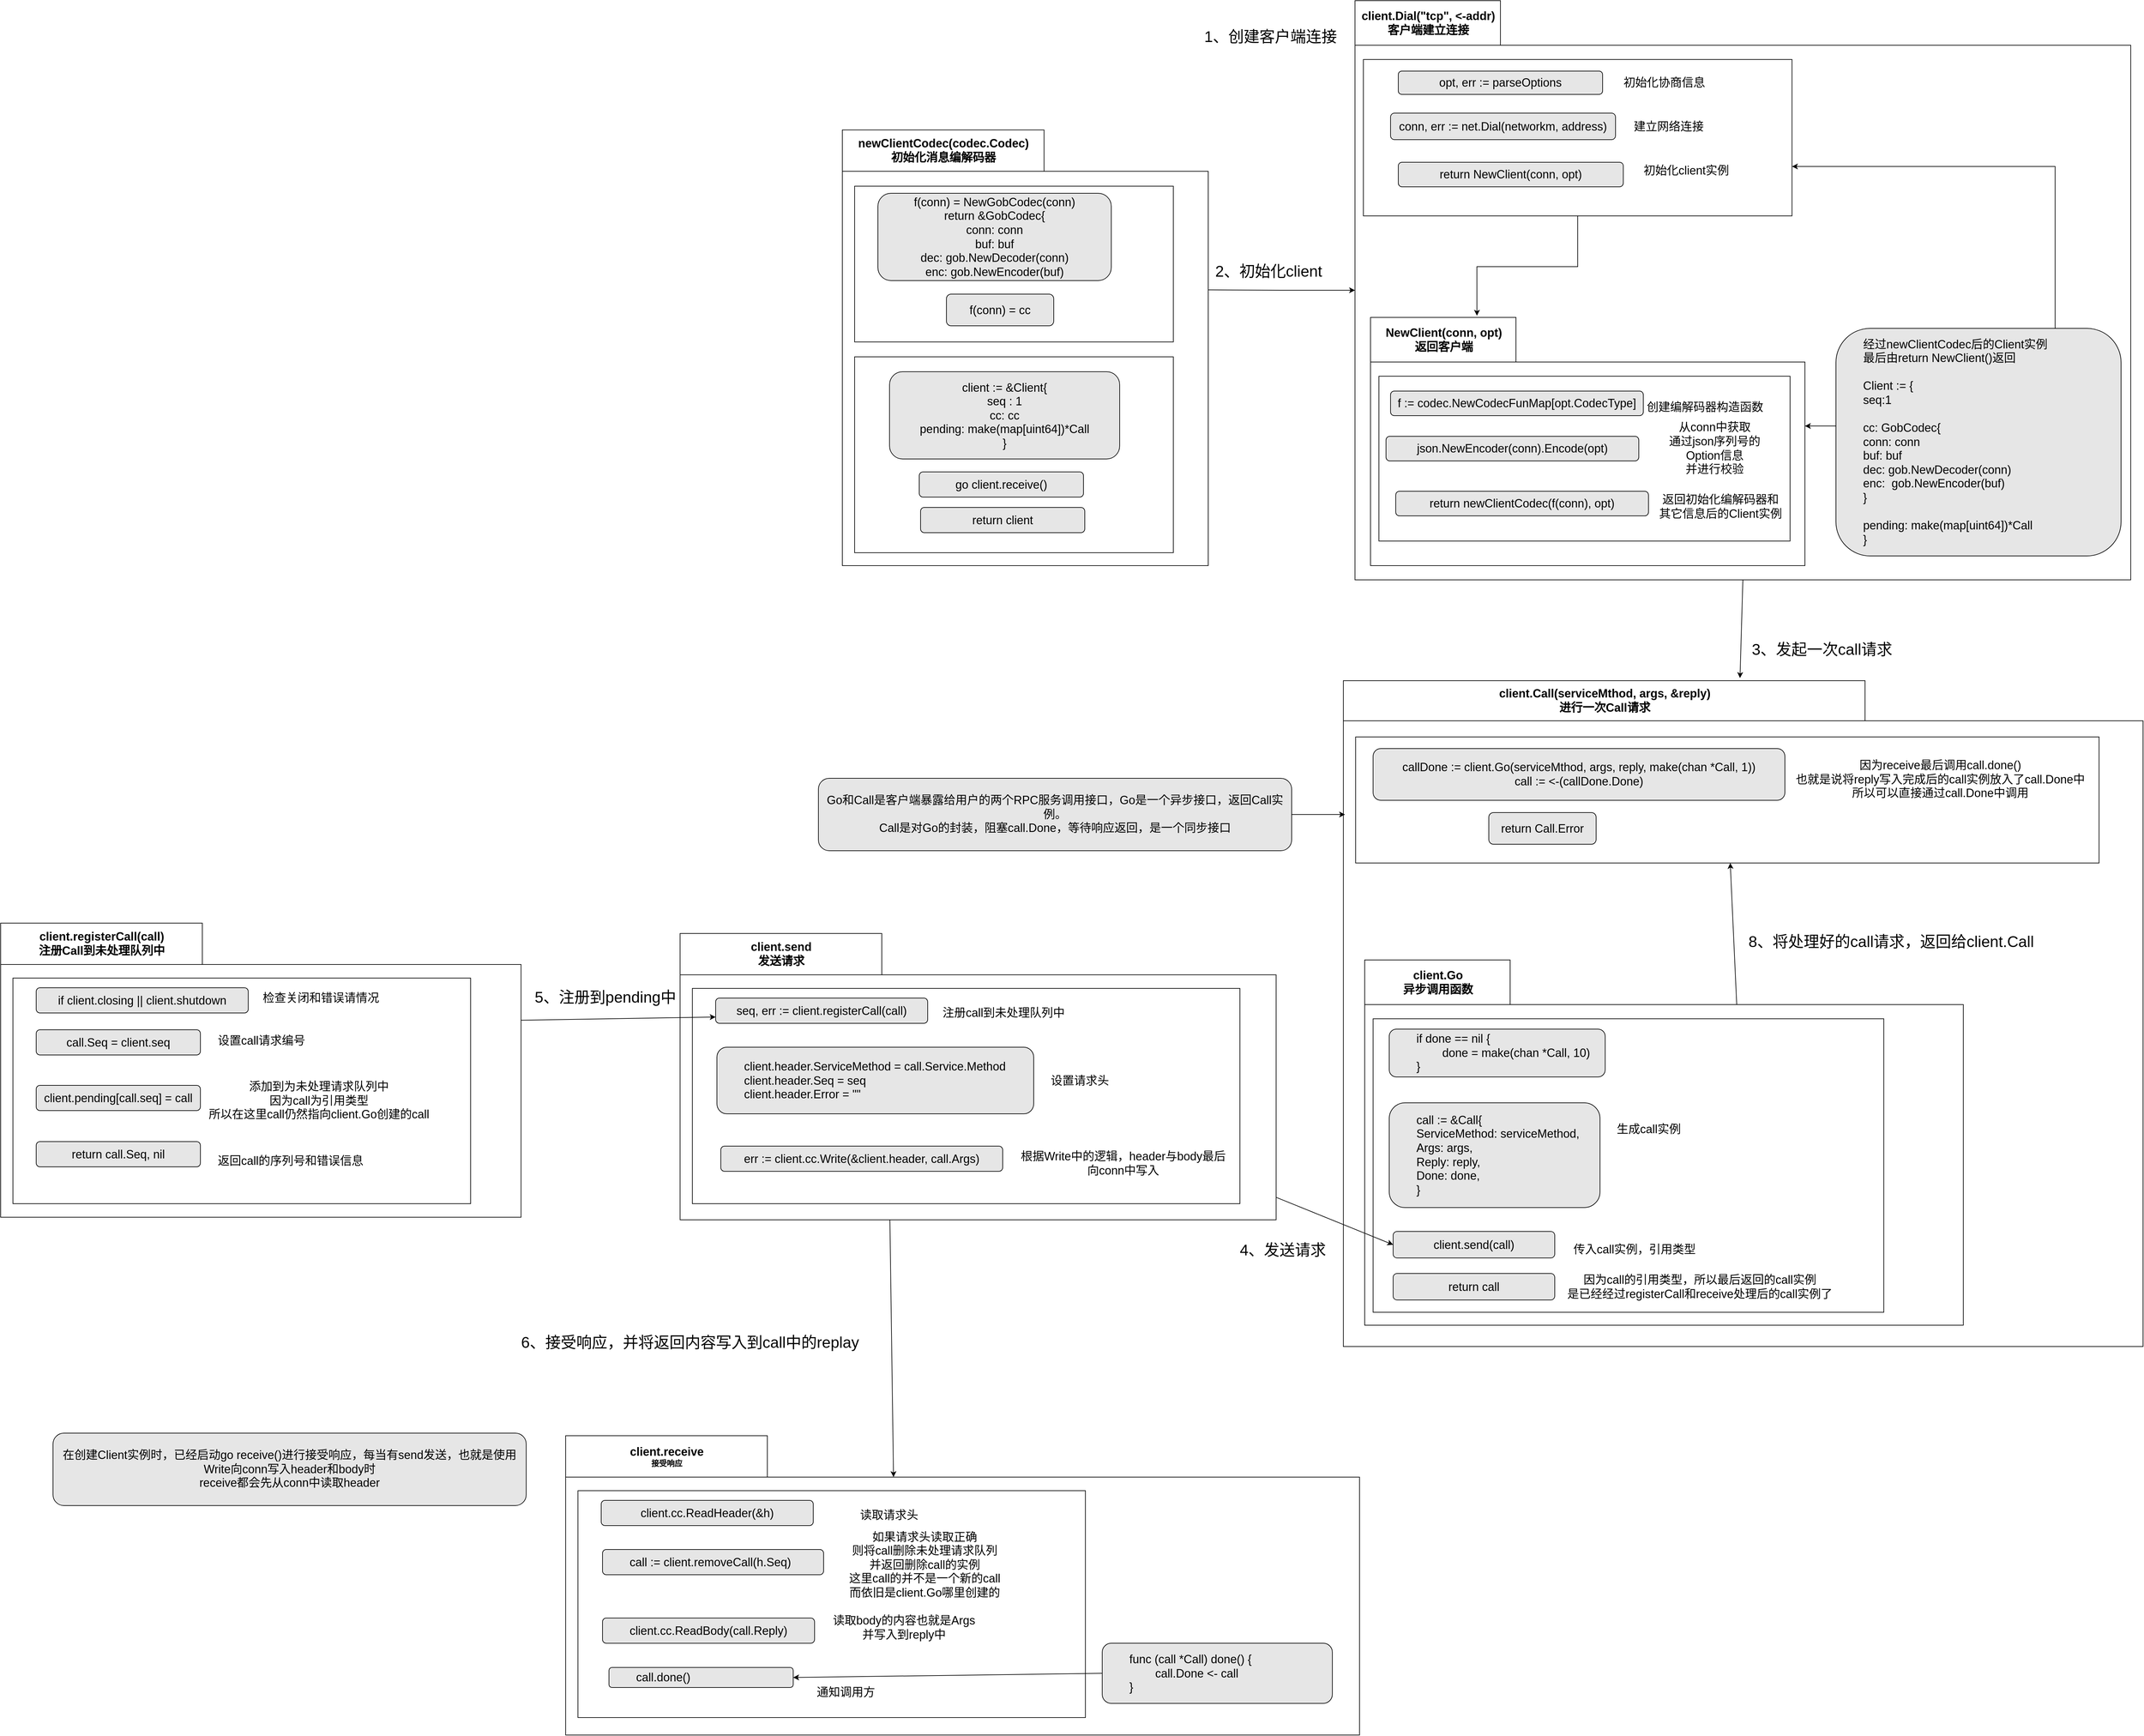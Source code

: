 <mxfile version="18.0.4" type="device"><diagram id="Nl182oHf97EiaET7qgCz" name="第 1 页"><mxGraphModel dx="5106" dy="1442" grid="0" gridSize="10" guides="1" tooltips="1" connect="1" arrows="1" fold="1" page="1" pageScale="1" pageWidth="2336" pageHeight="1654" math="0" shadow="0"><root><mxCell id="0"/><mxCell id="1" parent="0"/><mxCell id="tK0006F2FM5KwlLDlSLb-46" style="edgeStyle=orthogonalEdgeStyle;rounded=0;orthogonalLoop=1;jettySize=auto;html=1;entryX=1;entryY=0.367;entryDx=0;entryDy=0;entryPerimeter=0;fontSize=18;startArrow=classic;startFill=1;endArrow=none;endFill=0;" edge="1" parent="1" source="tK0006F2FM5KwlLDlSLb-3" target="tK0006F2FM5KwlLDlSLb-26"><mxGeometry relative="1" as="geometry"/></mxCell><mxCell id="tK0006F2FM5KwlLDlSLb-3" value="&lt;font style=&quot;&quot;&gt;&lt;font style=&quot;font-size: 18px;&quot;&gt;client.Dial(&quot;tcp&quot;, &amp;lt;-addr)&lt;br&gt;客户端建立连接&lt;/font&gt;&lt;br&gt;&lt;/font&gt;" style="shape=folder;fontStyle=1;tabWidth=225;tabHeight=69;tabPosition=left;html=1;boundedLbl=1;labelInHeader=1;container=1;collapsible=0;recursiveResize=0;" vertex="1" parent="1"><mxGeometry x="315" y="147" width="1200" height="896" as="geometry"/></mxCell><mxCell id="tK0006F2FM5KwlLDlSLb-4" value="" style="html=1;" vertex="1" parent="tK0006F2FM5KwlLDlSLb-3"><mxGeometry width="663" height="242" relative="1" as="geometry"><mxPoint x="13" y="91" as="offset"/></mxGeometry></mxCell><mxCell id="tK0006F2FM5KwlLDlSLb-24" style="edgeStyle=orthogonalEdgeStyle;rounded=0;orthogonalLoop=1;jettySize=auto;html=1;fontSize=18;exitX=0.245;exitY=-0.007;exitDx=0;exitDy=0;exitPerimeter=0;entryX=0.5;entryY=1;entryDx=0;entryDy=0;startArrow=classic;startFill=1;endArrow=none;endFill=0;" edge="1" parent="tK0006F2FM5KwlLDlSLb-3" source="tK0006F2FM5KwlLDlSLb-14" target="tK0006F2FM5KwlLDlSLb-4"><mxGeometry relative="1" as="geometry"/></mxCell><mxCell id="tK0006F2FM5KwlLDlSLb-48" value="" style="edgeStyle=orthogonalEdgeStyle;rounded=0;orthogonalLoop=1;jettySize=auto;html=1;fontSize=18;startArrow=classic;startFill=1;endArrow=none;endFill=0;" edge="1" parent="tK0006F2FM5KwlLDlSLb-3" source="tK0006F2FM5KwlLDlSLb-14" target="tK0006F2FM5KwlLDlSLb-47"><mxGeometry relative="1" as="geometry"><Array as="points"><mxPoint x="715" y="658"/><mxPoint x="715" y="658"/></Array></mxGeometry></mxCell><mxCell id="tK0006F2FM5KwlLDlSLb-14" value="&lt;font style=&quot;&quot;&gt;&lt;font style=&quot;font-size: 18px;&quot;&gt;NewClient(conn, opt)&lt;br&gt;返回客户端&lt;/font&gt;&lt;br&gt;&lt;/font&gt;" style="shape=folder;fontStyle=1;tabWidth=225;tabHeight=69;tabPosition=left;html=1;boundedLbl=1;labelInHeader=1;container=1;collapsible=0;recursiveResize=0;" vertex="1" parent="tK0006F2FM5KwlLDlSLb-3"><mxGeometry x="24" y="490" width="672" height="384" as="geometry"/></mxCell><mxCell id="tK0006F2FM5KwlLDlSLb-15" value="" style="html=1;" vertex="1" parent="tK0006F2FM5KwlLDlSLb-14"><mxGeometry width="636" height="255" relative="1" as="geometry"><mxPoint x="13" y="91" as="offset"/></mxGeometry></mxCell><mxCell id="tK0006F2FM5KwlLDlSLb-42" value="&lt;span style=&quot;&quot;&gt;f := codec.NewCodecFunMap[opt.CodecType]&lt;/span&gt;" style="rounded=1;whiteSpace=wrap;html=1;fontSize=18;fillColor=#E6E6E6;" vertex="1" parent="tK0006F2FM5KwlLDlSLb-14"><mxGeometry x="31" y="114" width="391" height="38" as="geometry"/></mxCell><mxCell id="tK0006F2FM5KwlLDlSLb-43" value="&lt;span style=&quot;&quot;&gt;json.NewEncoder(conn).Encode(opt)&lt;/span&gt;" style="rounded=1;whiteSpace=wrap;html=1;fontSize=18;fillColor=#E6E6E6;" vertex="1" parent="tK0006F2FM5KwlLDlSLb-14"><mxGeometry x="24" y="184" width="391" height="38" as="geometry"/></mxCell><mxCell id="tK0006F2FM5KwlLDlSLb-44" value="&lt;span style=&quot;&quot;&gt;return newClientCodec(f(conn), opt)&lt;/span&gt;" style="rounded=1;whiteSpace=wrap;html=1;fontSize=18;fillColor=#E6E6E6;" vertex="1" parent="tK0006F2FM5KwlLDlSLb-14"><mxGeometry x="39" y="269" width="391" height="38" as="geometry"/></mxCell><mxCell id="tK0006F2FM5KwlLDlSLb-53" value="创建编解码器构造函数" style="text;html=1;align=center;verticalAlign=middle;resizable=0;points=[];autosize=1;strokeColor=none;fillColor=none;fontSize=18;" vertex="1" parent="tK0006F2FM5KwlLDlSLb-14"><mxGeometry x="422" y="126" width="190" height="26" as="geometry"/></mxCell><mxCell id="tK0006F2FM5KwlLDlSLb-55" value="从conn中获取&lt;br&gt;通过json序列号的&lt;br&gt;Option信息&lt;br&gt;并进行校验" style="text;html=1;align=center;verticalAlign=middle;resizable=0;points=[];autosize=1;strokeColor=none;fillColor=none;fontSize=18;" vertex="1" parent="tK0006F2FM5KwlLDlSLb-14"><mxGeometry x="456" y="157" width="151" height="92" as="geometry"/></mxCell><mxCell id="tK0006F2FM5KwlLDlSLb-56" value="返回初始化编解码器和&lt;br&gt;其它信息后的Client实例" style="text;html=1;align=center;verticalAlign=middle;resizable=0;points=[];autosize=1;strokeColor=none;fillColor=none;fontSize=18;" vertex="1" parent="tK0006F2FM5KwlLDlSLb-14"><mxGeometry x="441" y="269" width="200" height="48" as="geometry"/></mxCell><mxCell id="tK0006F2FM5KwlLDlSLb-39" value="&lt;span style=&quot;&quot;&gt;opt, err := parseOptions&lt;/span&gt;" style="rounded=1;whiteSpace=wrap;html=1;fontSize=18;fillColor=#E6E6E6;" vertex="1" parent="tK0006F2FM5KwlLDlSLb-3"><mxGeometry x="67" y="109" width="316" height="36" as="geometry"/></mxCell><mxCell id="tK0006F2FM5KwlLDlSLb-40" value="&lt;span style=&quot;&quot;&gt;conn, err := net.Dial(networkm, address)&lt;/span&gt;" style="rounded=1;whiteSpace=wrap;html=1;fontSize=18;fillColor=#E6E6E6;" vertex="1" parent="tK0006F2FM5KwlLDlSLb-3"><mxGeometry x="55" y="174" width="348" height="41" as="geometry"/></mxCell><mxCell id="tK0006F2FM5KwlLDlSLb-41" value="&lt;span style=&quot;&quot;&gt;return NewClient(conn, opt)&lt;/span&gt;" style="rounded=1;whiteSpace=wrap;html=1;fontSize=18;fillColor=#E6E6E6;" vertex="1" parent="tK0006F2FM5KwlLDlSLb-3"><mxGeometry x="67" y="250" width="348" height="38" as="geometry"/></mxCell><mxCell id="tK0006F2FM5KwlLDlSLb-49" style="edgeStyle=orthogonalEdgeStyle;rounded=0;orthogonalLoop=1;jettySize=auto;html=1;entryX=1;entryY=0.684;entryDx=0;entryDy=0;entryPerimeter=0;fontSize=18;startArrow=none;startFill=0;endArrow=classic;endFill=1;" edge="1" parent="tK0006F2FM5KwlLDlSLb-3" source="tK0006F2FM5KwlLDlSLb-47" target="tK0006F2FM5KwlLDlSLb-4"><mxGeometry relative="1" as="geometry"><Array as="points"><mxPoint x="1083" y="257"/></Array></mxGeometry></mxCell><mxCell id="tK0006F2FM5KwlLDlSLb-47" value="&lt;blockquote style=&quot;margin: 0 0 0 40px; border: none; padding: 0px;&quot;&gt;经过newClientCodec后的Client实例&lt;/blockquote&gt;&lt;blockquote style=&quot;margin: 0 0 0 40px; border: none; padding: 0px;&quot;&gt;最后由return NewClient()返回&lt;/blockquote&gt;&lt;blockquote style=&quot;margin: 0 0 0 40px; border: none; padding: 0px;&quot;&gt;&lt;br&gt;&lt;/blockquote&gt;&lt;blockquote style=&quot;margin: 0 0 0 40px; border: none; padding: 0px;&quot;&gt;Client := {&lt;br&gt;seq:1&lt;/blockquote&gt;&lt;blockquote style=&quot;margin: 0 0 0 40px; border: none; padding: 0px;&quot;&gt;&lt;br&gt;cc: GobCodec{&lt;br&gt;conn: conn&lt;br&gt;buf: buf&lt;br&gt;dec: gob.NewDecoder(conn)&lt;br&gt;enc:&amp;nbsp; gob.NewEncoder(buf)&lt;br&gt;}&lt;/blockquote&gt;&lt;blockquote style=&quot;margin: 0 0 0 40px; border: none; padding: 0px;&quot;&gt;&lt;br&gt;pending: make(map[uint64])*Call&lt;br&gt;}&lt;/blockquote&gt;" style="rounded=1;whiteSpace=wrap;html=1;fontSize=18;fillColor=#E6E6E6;align=left;" vertex="1" parent="tK0006F2FM5KwlLDlSLb-3"><mxGeometry x="744" y="507" width="441" height="352" as="geometry"/></mxCell><mxCell id="tK0006F2FM5KwlLDlSLb-50" value="初始化协商信息" style="text;html=1;align=center;verticalAlign=middle;resizable=0;points=[];autosize=1;strokeColor=none;fillColor=none;fontSize=18;" vertex="1" parent="tK0006F2FM5KwlLDlSLb-3"><mxGeometry x="410" y="114" width="136" height="26" as="geometry"/></mxCell><mxCell id="tK0006F2FM5KwlLDlSLb-51" value="建立网络连接" style="text;html=1;align=center;verticalAlign=middle;resizable=0;points=[];autosize=1;strokeColor=none;fillColor=none;fontSize=18;" vertex="1" parent="tK0006F2FM5KwlLDlSLb-3"><mxGeometry x="426" y="181.5" width="118" height="26" as="geometry"/></mxCell><mxCell id="tK0006F2FM5KwlLDlSLb-52" value="初始化client实例" style="text;html=1;align=center;verticalAlign=middle;resizable=0;points=[];autosize=1;strokeColor=none;fillColor=none;fontSize=18;" vertex="1" parent="tK0006F2FM5KwlLDlSLb-3"><mxGeometry x="441" y="250" width="142" height="26" as="geometry"/></mxCell><mxCell id="tK0006F2FM5KwlLDlSLb-26" value="&lt;font style=&quot;&quot;&gt;&lt;font style=&quot;font-size: 18px;&quot;&gt;newClientCodec(codec.Codec)&lt;br&gt;初始化消息编解码器&lt;/font&gt;&lt;br&gt;&lt;/font&gt;" style="shape=folder;fontStyle=1;tabWidth=312;tabHeight=64;tabPosition=left;html=1;boundedLbl=1;labelInHeader=1;container=1;collapsible=0;recursiveResize=0;" vertex="1" parent="1"><mxGeometry x="-478" y="347" width="566" height="674" as="geometry"/></mxCell><mxCell id="tK0006F2FM5KwlLDlSLb-27" value="" style="html=1;" vertex="1" parent="tK0006F2FM5KwlLDlSLb-26"><mxGeometry width="493" height="303" relative="1" as="geometry"><mxPoint x="19" y="351" as="offset"/></mxGeometry></mxCell><mxCell id="tK0006F2FM5KwlLDlSLb-32" value="client := &amp;amp;Client{&lt;br&gt;seq : 1&lt;br&gt;cc: cc&lt;br&gt;pending: make(map[uint64])*Call&lt;br&gt;}" style="rounded=1;whiteSpace=wrap;html=1;fontSize=18;fillColor=#E6E6E6;" vertex="1" parent="tK0006F2FM5KwlLDlSLb-26"><mxGeometry x="73" y="374" width="356" height="135" as="geometry"/></mxCell><mxCell id="tK0006F2FM5KwlLDlSLb-33" value="go client.receive()" style="rounded=1;whiteSpace=wrap;html=1;fontSize=18;fillColor=#E6E6E6;" vertex="1" parent="tK0006F2FM5KwlLDlSLb-26"><mxGeometry x="119" y="529" width="254" height="39" as="geometry"/></mxCell><mxCell id="tK0006F2FM5KwlLDlSLb-34" value="return client" style="rounded=1;whiteSpace=wrap;html=1;fontSize=18;fillColor=#E6E6E6;" vertex="1" parent="tK0006F2FM5KwlLDlSLb-26"><mxGeometry x="121" y="584" width="254" height="39" as="geometry"/></mxCell><mxCell id="tK0006F2FM5KwlLDlSLb-35" value="" style="html=1;" vertex="1" parent="tK0006F2FM5KwlLDlSLb-26"><mxGeometry x="19" y="87" width="493" height="241" as="geometry"/></mxCell><mxCell id="tK0006F2FM5KwlLDlSLb-36" value="f(conn) = NewGobCodec(conn)&lt;br&gt;return &amp;amp;GobCodec{&lt;br&gt;conn: conn&lt;br&gt;buf: buf&lt;br&gt;dec: gob.NewDecoder(conn)&lt;br&gt;enc: gob.NewEncoder(buf)" style="rounded=1;whiteSpace=wrap;html=1;fontSize=18;fillColor=#E6E6E6;" vertex="1" parent="tK0006F2FM5KwlLDlSLb-26"><mxGeometry x="55" y="98" width="361" height="135" as="geometry"/></mxCell><mxCell id="tK0006F2FM5KwlLDlSLb-38" value="f(conn) = cc" style="rounded=1;whiteSpace=wrap;html=1;fontSize=18;fillColor=#E6E6E6;" vertex="1" parent="tK0006F2FM5KwlLDlSLb-26"><mxGeometry x="161" y="254" width="166" height="49" as="geometry"/></mxCell><mxCell id="tK0006F2FM5KwlLDlSLb-57" value="&lt;font style=&quot;&quot;&gt;&lt;font style=&quot;font-size: 18px;&quot;&gt;client.Call(serviceMthod, args, &amp;amp;reply)&lt;br&gt;进行一次Call请求&lt;/font&gt;&lt;br&gt;&lt;/font&gt;" style="shape=folder;fontStyle=1;tabWidth=807;tabHeight=62;tabPosition=left;html=1;boundedLbl=1;labelInHeader=1;container=1;collapsible=0;recursiveResize=0;" vertex="1" parent="1"><mxGeometry x="297" y="1199" width="1237" height="1030" as="geometry"/></mxCell><mxCell id="tK0006F2FM5KwlLDlSLb-62" value="" style="html=1;" vertex="1" parent="tK0006F2FM5KwlLDlSLb-57"><mxGeometry x="19" y="87" width="1150" height="195" as="geometry"/></mxCell><mxCell id="tK0006F2FM5KwlLDlSLb-64" value="return Call.Error" style="rounded=1;whiteSpace=wrap;html=1;fontSize=18;fillColor=#E6E6E6;" vertex="1" parent="tK0006F2FM5KwlLDlSLb-57"><mxGeometry x="225" y="204" width="166" height="49" as="geometry"/></mxCell><mxCell id="tK0006F2FM5KwlLDlSLb-65" value="callDone := client.Go(serviceMthod, args, reply, make(chan *Call, 1))&lt;br&gt;call := &amp;lt;-(callDone.Done)" style="rounded=1;whiteSpace=wrap;html=1;fontSize=18;fillColor=#E6E6E6;" vertex="1" parent="tK0006F2FM5KwlLDlSLb-57"><mxGeometry x="46" y="105" width="637" height="80" as="geometry"/></mxCell><mxCell id="tK0006F2FM5KwlLDlSLb-66" value="&lt;font style=&quot;&quot;&gt;&lt;font style=&quot;font-size: 18px;&quot;&gt;client.Go&lt;br&gt;异步调用函数&lt;/font&gt;&lt;br&gt;&lt;/font&gt;" style="shape=folder;fontStyle=1;tabWidth=225;tabHeight=69;tabPosition=left;html=1;boundedLbl=1;labelInHeader=1;container=1;collapsible=0;recursiveResize=0;" vertex="1" parent="tK0006F2FM5KwlLDlSLb-57"><mxGeometry x="33" y="432" width="926" height="565" as="geometry"/></mxCell><mxCell id="tK0006F2FM5KwlLDlSLb-67" value="" style="html=1;" vertex="1" parent="tK0006F2FM5KwlLDlSLb-66"><mxGeometry width="790" height="454" relative="1" as="geometry"><mxPoint x="13" y="91" as="offset"/></mxGeometry></mxCell><mxCell id="tK0006F2FM5KwlLDlSLb-68" value="client.send(call)" style="rounded=1;whiteSpace=wrap;html=1;fontSize=18;fillColor=#E6E6E6;" vertex="1" parent="tK0006F2FM5KwlLDlSLb-66"><mxGeometry x="44" y="420" width="250" height="41" as="geometry"/></mxCell><mxCell id="tK0006F2FM5KwlLDlSLb-69" value="&lt;blockquote style=&quot;margin: 0 0 0 40px; border: none; padding: 0px;&quot;&gt;call := &amp;amp;Call{&lt;br&gt;ServiceMethod: serviceMethod,&lt;br&gt;Args: args,&lt;br&gt;Reply: reply,&lt;br&gt;Done: done,&lt;/blockquote&gt;&lt;blockquote style=&quot;margin: 0 0 0 40px; border: none; padding: 0px;&quot;&gt;}&lt;/blockquote&gt;" style="rounded=1;whiteSpace=wrap;html=1;fontSize=18;fillColor=#E6E6E6;align=left;" vertex="1" parent="tK0006F2FM5KwlLDlSLb-66"><mxGeometry x="38" y="221" width="326" height="162" as="geometry"/></mxCell><mxCell id="tK0006F2FM5KwlLDlSLb-77" value="&lt;blockquote style=&quot;margin: 0 0 0 40px; border: none; padding: 0px;&quot;&gt;if done == nil {&lt;/blockquote&gt;&lt;blockquote style=&quot;margin: 0 0 0 40px; border: none; padding: 0px;&quot;&gt;&lt;span style=&quot;white-space: pre;&quot;&gt;&#9;&lt;/span&gt;done = make(chan *Call, 10)&lt;br&gt;&lt;/blockquote&gt;&lt;blockquote style=&quot;margin: 0 0 0 40px; border: none; padding: 0px;&quot;&gt;}&lt;/blockquote&gt;" style="rounded=1;whiteSpace=wrap;html=1;fontSize=18;fillColor=#E6E6E6;align=left;" vertex="1" parent="tK0006F2FM5KwlLDlSLb-66"><mxGeometry x="38" y="107" width="334" height="74" as="geometry"/></mxCell><mxCell id="tK0006F2FM5KwlLDlSLb-95" value="return call" style="rounded=1;whiteSpace=wrap;html=1;fontSize=18;fillColor=#E6E6E6;" vertex="1" parent="tK0006F2FM5KwlLDlSLb-66"><mxGeometry x="44" y="485" width="250" height="41" as="geometry"/></mxCell><mxCell id="tK0006F2FM5KwlLDlSLb-137" value="生成call实例" style="text;html=1;align=center;verticalAlign=middle;resizable=0;points=[];autosize=1;strokeColor=none;fillColor=none;fontSize=18;" vertex="1" parent="tK0006F2FM5KwlLDlSLb-66"><mxGeometry x="384" y="249" width="109" height="26" as="geometry"/></mxCell><mxCell id="tK0006F2FM5KwlLDlSLb-138" value="传入call实例，引用类型" style="text;html=1;align=center;verticalAlign=middle;resizable=0;points=[];autosize=1;strokeColor=none;fillColor=none;fontSize=18;" vertex="1" parent="tK0006F2FM5KwlLDlSLb-66"><mxGeometry x="317" y="435" width="199" height="26" as="geometry"/></mxCell><mxCell id="tK0006F2FM5KwlLDlSLb-143" value="因为call的引用类型，所以最后返回的call实例&lt;br&gt;是已经经过registerCall和receive处理后的call实例了" style="text;html=1;align=center;verticalAlign=middle;resizable=0;points=[];autosize=1;strokeColor=none;fillColor=none;fontSize=18;" vertex="1" parent="tK0006F2FM5KwlLDlSLb-66"><mxGeometry x="308" y="481.5" width="420" height="48" as="geometry"/></mxCell><mxCell id="tK0006F2FM5KwlLDlSLb-141" value="因为receive最后调用call.done()&lt;br&gt;也就是说将reply写入完成后的call实例放入了call.Done中&lt;br&gt;所以可以直接通过call.Done中调用" style="text;html=1;align=center;verticalAlign=middle;resizable=0;points=[];autosize=1;strokeColor=none;fillColor=none;fontSize=18;" vertex="1" parent="tK0006F2FM5KwlLDlSLb-57"><mxGeometry x="694" y="118" width="457" height="70" as="geometry"/></mxCell><mxCell id="tK0006F2FM5KwlLDlSLb-152" value="" style="endArrow=classic;html=1;rounded=0;fontSize=18;exitX=0;exitY=0;exitDx=575.5;exitDy=69;exitPerimeter=0;" edge="1" parent="tK0006F2FM5KwlLDlSLb-57" source="tK0006F2FM5KwlLDlSLb-66" target="tK0006F2FM5KwlLDlSLb-62"><mxGeometry width="50" height="50" relative="1" as="geometry"><mxPoint x="166" y="400" as="sourcePoint"/><mxPoint x="216" y="350" as="targetPoint"/></mxGeometry></mxCell><mxCell id="tK0006F2FM5KwlLDlSLb-153" value="&lt;font style=&quot;font-size: 24px;&quot;&gt;8、将处理好的call请求，返回给client.Call&lt;/font&gt;" style="text;html=1;align=center;verticalAlign=middle;resizable=0;points=[];autosize=1;strokeColor=none;fillColor=none;fontSize=18;" vertex="1" parent="tK0006F2FM5KwlLDlSLb-57"><mxGeometry x="621" y="390" width="451" height="28" as="geometry"/></mxCell><mxCell id="tK0006F2FM5KwlLDlSLb-76" style="edgeStyle=orthogonalEdgeStyle;rounded=0;orthogonalLoop=1;jettySize=auto;html=1;fontSize=18;startArrow=none;startFill=0;endArrow=classic;endFill=1;" edge="1" parent="1" source="tK0006F2FM5KwlLDlSLb-74"><mxGeometry relative="1" as="geometry"><mxPoint x="299.571" y="1406.0" as="targetPoint"/></mxGeometry></mxCell><mxCell id="tK0006F2FM5KwlLDlSLb-74" value="Go和Call是客户端暴露给用户的两个RPC服务调用接口，Go是一个异步接口，返回Call实例。&lt;br&gt;Call是对Go的封装，阻塞call.Done，等待响应返回，是一个同步接口" style="rounded=1;whiteSpace=wrap;html=1;fontSize=18;fillColor=#E6E6E6;" vertex="1" parent="1"><mxGeometry x="-515" y="1350" width="732" height="112" as="geometry"/></mxCell><mxCell id="tK0006F2FM5KwlLDlSLb-78" value="&lt;font style=&quot;&quot;&gt;&lt;font style=&quot;font-size: 18px;&quot;&gt;client.send&lt;br&gt;发送请求&lt;/font&gt;&lt;br&gt;&lt;/font&gt;" style="shape=folder;fontStyle=1;tabWidth=312;tabHeight=64;tabPosition=left;html=1;boundedLbl=1;labelInHeader=1;container=1;collapsible=0;recursiveResize=0;" vertex="1" parent="1"><mxGeometry x="-729" y="1590" width="922" height="443" as="geometry"/></mxCell><mxCell id="tK0006F2FM5KwlLDlSLb-79" value="" style="html=1;" vertex="1" parent="tK0006F2FM5KwlLDlSLb-78"><mxGeometry width="847" height="333" relative="1" as="geometry"><mxPoint x="19" y="85" as="offset"/></mxGeometry></mxCell><mxCell id="tK0006F2FM5KwlLDlSLb-80" value="&lt;blockquote style=&quot;margin: 0 0 0 40px; border: none; padding: 0px;&quot;&gt;client.header.ServiceMethod = call.Service.Method&lt;br&gt;client.header.Seq = seq&lt;br&gt;client.header.Error = &quot;&quot;&lt;/blockquote&gt;" style="rounded=1;whiteSpace=wrap;html=1;fontSize=18;fillColor=#E6E6E6;align=left;" vertex="1" parent="tK0006F2FM5KwlLDlSLb-78"><mxGeometry x="57" y="176" width="490" height="103" as="geometry"/></mxCell><mxCell id="tK0006F2FM5KwlLDlSLb-81" value="err := client.cc.Write(&amp;amp;client.header, call.Args)" style="rounded=1;whiteSpace=wrap;html=1;fontSize=18;fillColor=#E6E6E6;" vertex="1" parent="tK0006F2FM5KwlLDlSLb-78"><mxGeometry x="63" y="329" width="436" height="39" as="geometry"/></mxCell><mxCell id="tK0006F2FM5KwlLDlSLb-86" value="seq, err := client.registerCall(call)" style="rounded=1;whiteSpace=wrap;html=1;fontSize=18;fillColor=#E6E6E6;" vertex="1" parent="tK0006F2FM5KwlLDlSLb-78"><mxGeometry x="55" y="100" width="328" height="39" as="geometry"/></mxCell><mxCell id="tK0006F2FM5KwlLDlSLb-101" value="注册call到未处理队列中" style="text;html=1;align=center;verticalAlign=middle;resizable=0;points=[];autosize=1;strokeColor=none;fillColor=none;fontSize=18;" vertex="1" parent="tK0006F2FM5KwlLDlSLb-78"><mxGeometry x="400" y="110" width="199" height="26" as="geometry"/></mxCell><mxCell id="tK0006F2FM5KwlLDlSLb-102" value="设置请求头" style="text;html=1;align=center;verticalAlign=middle;resizable=0;points=[];autosize=1;strokeColor=none;fillColor=none;fontSize=18;" vertex="1" parent="tK0006F2FM5KwlLDlSLb-78"><mxGeometry x="568" y="214.5" width="100" height="26" as="geometry"/></mxCell><mxCell id="tK0006F2FM5KwlLDlSLb-103" value="根据Write中的逻辑，header与body最后&lt;br&gt;向conn中写入" style="text;html=1;align=center;verticalAlign=middle;resizable=0;points=[];autosize=1;strokeColor=none;fillColor=none;fontSize=18;" vertex="1" parent="tK0006F2FM5KwlLDlSLb-78"><mxGeometry x="521" y="332" width="327" height="48" as="geometry"/></mxCell><mxCell id="tK0006F2FM5KwlLDlSLb-87" value="&lt;font style=&quot;&quot;&gt;&lt;font style=&quot;font-size: 18px;&quot;&gt;client.registerCall(call)&lt;br&gt;注册Call到未处理队列中&lt;/font&gt;&lt;br&gt;&lt;/font&gt;" style="shape=folder;fontStyle=1;tabWidth=312;tabHeight=64;tabPosition=left;html=1;boundedLbl=1;labelInHeader=1;container=1;collapsible=0;recursiveResize=0;" vertex="1" parent="1"><mxGeometry x="-1780" y="1574" width="805" height="455" as="geometry"/></mxCell><mxCell id="tK0006F2FM5KwlLDlSLb-88" value="" style="html=1;" vertex="1" parent="tK0006F2FM5KwlLDlSLb-87"><mxGeometry width="708" height="349" relative="1" as="geometry"><mxPoint x="19" y="85" as="offset"/></mxGeometry></mxCell><mxCell id="tK0006F2FM5KwlLDlSLb-90" value="client.pending[call.seq] = call" style="rounded=1;whiteSpace=wrap;html=1;fontSize=18;fillColor=#E6E6E6;" vertex="1" parent="tK0006F2FM5KwlLDlSLb-87"><mxGeometry x="55" y="251" width="254" height="39" as="geometry"/></mxCell><mxCell id="tK0006F2FM5KwlLDlSLb-92" value="if client.closing || client.shutdown" style="rounded=1;whiteSpace=wrap;html=1;fontSize=18;fillColor=#E6E6E6;" vertex="1" parent="tK0006F2FM5KwlLDlSLb-87"><mxGeometry x="55" y="100" width="328" height="39" as="geometry"/></mxCell><mxCell id="tK0006F2FM5KwlLDlSLb-93" value="call.Seq = client.seq" style="rounded=1;whiteSpace=wrap;html=1;fontSize=18;fillColor=#E6E6E6;" vertex="1" parent="tK0006F2FM5KwlLDlSLb-87"><mxGeometry x="55" y="165" width="254" height="39" as="geometry"/></mxCell><mxCell id="tK0006F2FM5KwlLDlSLb-94" value="return call.Seq, nil" style="rounded=1;whiteSpace=wrap;html=1;fontSize=18;fillColor=#E6E6E6;" vertex="1" parent="tK0006F2FM5KwlLDlSLb-87"><mxGeometry x="55" y="338" width="254" height="39" as="geometry"/></mxCell><mxCell id="tK0006F2FM5KwlLDlSLb-96" value="检查关闭和错误请情况" style="text;html=1;align=center;verticalAlign=middle;resizable=0;points=[];autosize=1;strokeColor=none;fillColor=none;fontSize=18;" vertex="1" parent="tK0006F2FM5KwlLDlSLb-87"><mxGeometry x="400" y="103" width="190" height="26" as="geometry"/></mxCell><mxCell id="tK0006F2FM5KwlLDlSLb-97" value="设置call请求编号" style="text;html=1;align=center;verticalAlign=middle;resizable=0;points=[];autosize=1;strokeColor=none;fillColor=none;fontSize=18;" vertex="1" parent="tK0006F2FM5KwlLDlSLb-87"><mxGeometry x="330" y="169" width="145" height="26" as="geometry"/></mxCell><mxCell id="tK0006F2FM5KwlLDlSLb-98" value="添加到为未处理请求队列中&lt;br&gt;因为call为引用类型&lt;br&gt;所以在这里call仍然指向client.Go创建的call" style="text;html=1;align=center;verticalAlign=middle;resizable=0;points=[];autosize=1;strokeColor=none;fillColor=none;fontSize=18;" vertex="1" parent="tK0006F2FM5KwlLDlSLb-87"><mxGeometry x="316" y="240" width="351" height="70" as="geometry"/></mxCell><mxCell id="tK0006F2FM5KwlLDlSLb-100" value="返回call的序列号和错误信息" style="text;html=1;align=center;verticalAlign=middle;resizable=0;points=[];autosize=1;strokeColor=none;fillColor=none;fontSize=18;" vertex="1" parent="tK0006F2FM5KwlLDlSLb-87"><mxGeometry x="330" y="355" width="235" height="26" as="geometry"/></mxCell><mxCell id="tK0006F2FM5KwlLDlSLb-104" value="" style="endArrow=classic;html=1;rounded=0;fontSize=18;exitX=0;exitY=0;exitDx=805;exitDy=150.25;exitPerimeter=0;entryX=0;entryY=0.75;entryDx=0;entryDy=0;" edge="1" parent="1" source="tK0006F2FM5KwlLDlSLb-87" target="tK0006F2FM5KwlLDlSLb-86"><mxGeometry width="50" height="50" relative="1" as="geometry"><mxPoint x="21" y="2162" as="sourcePoint"/><mxPoint x="71" y="2112" as="targetPoint"/></mxGeometry></mxCell><mxCell id="tK0006F2FM5KwlLDlSLb-109" value="&lt;font style=&quot;&quot;&gt;&lt;font style=&quot;font-size: 18px;&quot;&gt;client.receive&lt;br&gt;&lt;/font&gt;接受响应&lt;br&gt;&lt;/font&gt;" style="shape=folder;fontStyle=1;tabWidth=312;tabHeight=64;tabPosition=left;html=1;boundedLbl=1;labelInHeader=1;container=1;collapsible=0;recursiveResize=0;" vertex="1" parent="1"><mxGeometry x="-906" y="2367" width="1228" height="463" as="geometry"/></mxCell><mxCell id="tK0006F2FM5KwlLDlSLb-110" value="" style="html=1;" vertex="1" parent="tK0006F2FM5KwlLDlSLb-109"><mxGeometry width="785" height="351" relative="1" as="geometry"><mxPoint x="19" y="85" as="offset"/></mxGeometry></mxCell><mxCell id="tK0006F2FM5KwlLDlSLb-111" value="&lt;blockquote style=&quot;margin: 0 0 0 40px; border: none; padding: 0px;&quot;&gt;call := client.removeCall(h.Seq)&lt;/blockquote&gt;" style="rounded=1;whiteSpace=wrap;html=1;fontSize=18;fillColor=#E6E6E6;align=left;" vertex="1" parent="tK0006F2FM5KwlLDlSLb-109"><mxGeometry x="57" y="176" width="342" height="39" as="geometry"/></mxCell><mxCell id="tK0006F2FM5KwlLDlSLb-112" value="client.cc.ReadBody(call.Reply)" style="rounded=1;whiteSpace=wrap;html=1;fontSize=18;fillColor=#E6E6E6;" vertex="1" parent="tK0006F2FM5KwlLDlSLb-109"><mxGeometry x="57" y="282" width="328" height="39" as="geometry"/></mxCell><mxCell id="tK0006F2FM5KwlLDlSLb-113" value="&lt;blockquote style=&quot;margin: 0 0 0 40px; border: none; padding: 0px;&quot;&gt;call.done()&lt;/blockquote&gt;" style="rounded=1;whiteSpace=wrap;html=1;fontSize=18;fillColor=#E6E6E6;align=left;" vertex="1" parent="tK0006F2FM5KwlLDlSLb-109"><mxGeometry x="67" y="358.5" width="285" height="31" as="geometry"/></mxCell><mxCell id="tK0006F2FM5KwlLDlSLb-114" value="client.cc.ReadHeader(&amp;amp;h)" style="rounded=1;whiteSpace=wrap;html=1;fontSize=18;fillColor=#E6E6E6;" vertex="1" parent="tK0006F2FM5KwlLDlSLb-109"><mxGeometry x="55" y="100" width="328" height="39" as="geometry"/></mxCell><mxCell id="tK0006F2FM5KwlLDlSLb-115" value="读取请求头" style="text;html=1;align=center;verticalAlign=middle;resizable=0;points=[];autosize=1;strokeColor=none;fillColor=none;fontSize=18;" vertex="1" parent="tK0006F2FM5KwlLDlSLb-109"><mxGeometry x="450" y="110" width="100" height="26" as="geometry"/></mxCell><mxCell id="tK0006F2FM5KwlLDlSLb-116" value="如果请求头读取正确&lt;br&gt;则将call删除未处理请求队列&lt;br&gt;并返回删除call的实例&lt;br&gt;这里call的并不是一个新的call&lt;br&gt;而依旧是client.Go哪里创建的" style="text;html=1;align=center;verticalAlign=middle;resizable=0;points=[];autosize=1;strokeColor=none;fillColor=none;fontSize=18;" vertex="1" parent="tK0006F2FM5KwlLDlSLb-109"><mxGeometry x="433" y="143" width="244" height="114" as="geometry"/></mxCell><mxCell id="tK0006F2FM5KwlLDlSLb-117" value="读取body的内容也就是Args&lt;br&gt;并写入到reply中" style="text;html=1;align=center;verticalAlign=middle;resizable=0;points=[];autosize=1;strokeColor=none;fillColor=none;fontSize=18;" vertex="1" parent="tK0006F2FM5KwlLDlSLb-109"><mxGeometry x="408" y="273" width="230" height="48" as="geometry"/></mxCell><mxCell id="tK0006F2FM5KwlLDlSLb-118" value="通知调用方" style="text;html=1;align=center;verticalAlign=middle;resizable=0;points=[];autosize=1;strokeColor=none;fillColor=none;fontSize=18;" vertex="1" parent="tK0006F2FM5KwlLDlSLb-109"><mxGeometry x="383" y="384" width="100" height="26" as="geometry"/></mxCell><mxCell id="tK0006F2FM5KwlLDlSLb-133" value="&lt;blockquote style=&quot;margin: 0 0 0 40px; border: none; padding: 0px;&quot;&gt;func (call *Call) done() {&lt;/blockquote&gt;&lt;blockquote style=&quot;margin: 0 0 0 40px; border: none; padding: 0px;&quot;&gt;&lt;span style=&quot;white-space: pre;&quot;&gt;&#9;&lt;/span&gt;call.Done &amp;lt;- call&lt;br&gt;&lt;/blockquote&gt;&lt;blockquote style=&quot;margin: 0 0 0 40px; border: none; padding: 0px;&quot;&gt;}&lt;/blockquote&gt;" style="rounded=1;whiteSpace=wrap;html=1;fontSize=18;fillColor=#E6E6E6;align=left;" vertex="1" parent="tK0006F2FM5KwlLDlSLb-109"><mxGeometry x="830" y="321" width="356" height="93" as="geometry"/></mxCell><mxCell id="tK0006F2FM5KwlLDlSLb-134" value="" style="endArrow=classic;html=1;rounded=0;fontSize=18;entryX=1;entryY=0.5;entryDx=0;entryDy=0;exitX=0;exitY=0.5;exitDx=0;exitDy=0;" edge="1" parent="tK0006F2FM5KwlLDlSLb-109" source="tK0006F2FM5KwlLDlSLb-133" target="tK0006F2FM5KwlLDlSLb-113"><mxGeometry width="50" height="50" relative="1" as="geometry"><mxPoint x="738" y="367" as="sourcePoint"/><mxPoint x="788" y="317" as="targetPoint"/></mxGeometry></mxCell><mxCell id="tK0006F2FM5KwlLDlSLb-122" value="" style="endArrow=classic;html=1;rounded=0;fontSize=18;entryX=0;entryY=0.5;entryDx=0;entryDy=0;" edge="1" parent="1" source="tK0006F2FM5KwlLDlSLb-78" target="tK0006F2FM5KwlLDlSLb-68"><mxGeometry width="50" height="50" relative="1" as="geometry"><mxPoint x="261" y="2172" as="sourcePoint"/><mxPoint x="311" y="2122" as="targetPoint"/></mxGeometry></mxCell><mxCell id="tK0006F2FM5KwlLDlSLb-125" value="&lt;font style=&quot;font-size: 24px;&quot;&gt;2、初始化client&lt;/font&gt;" style="text;html=1;align=center;verticalAlign=middle;resizable=0;points=[];autosize=1;strokeColor=none;fillColor=none;fontSize=18;" vertex="1" parent="1"><mxGeometry x="93" y="552" width="175" height="28" as="geometry"/></mxCell><mxCell id="tK0006F2FM5KwlLDlSLb-126" value="&lt;font style=&quot;font-size: 24px;&quot;&gt;3、发起一次call请求&lt;/font&gt;" style="text;html=1;align=center;verticalAlign=middle;resizable=0;points=[];autosize=1;strokeColor=none;fillColor=none;fontSize=18;" vertex="1" parent="1"><mxGeometry x="923" y="1137" width="227" height="28" as="geometry"/></mxCell><mxCell id="tK0006F2FM5KwlLDlSLb-128" value="&lt;font style=&quot;font-size: 24px;&quot;&gt;5、注册到pending中&lt;/font&gt;" style="text;html=1;align=center;verticalAlign=middle;resizable=0;points=[];autosize=1;strokeColor=none;fillColor=none;fontSize=18;" vertex="1" parent="1"><mxGeometry x="-960" y="1675" width="229" height="28" as="geometry"/></mxCell><mxCell id="tK0006F2FM5KwlLDlSLb-130" value="在创建Client实例时，已经启动go receive()进行接受响应，每当有send发送，也就是使用Write向conn写入header和body时&lt;br&gt;receive都会先从conn中读取header" style="rounded=1;whiteSpace=wrap;html=1;fontSize=18;fillColor=#E6E6E6;" vertex="1" parent="1"><mxGeometry x="-1699" y="2363" width="732" height="112" as="geometry"/></mxCell><mxCell id="tK0006F2FM5KwlLDlSLb-144" value="" style="endArrow=classic;html=1;rounded=0;fontSize=18;exitX=0.352;exitY=0.999;exitDx=0;exitDy=0;exitPerimeter=0;entryX=0.413;entryY=0.138;entryDx=0;entryDy=0;entryPerimeter=0;" edge="1" parent="1" source="tK0006F2FM5KwlLDlSLb-78" target="tK0006F2FM5KwlLDlSLb-109"><mxGeometry width="50" height="50" relative="1" as="geometry"><mxPoint x="-416" y="2226" as="sourcePoint"/><mxPoint x="-366" y="2176" as="targetPoint"/></mxGeometry></mxCell><mxCell id="tK0006F2FM5KwlLDlSLb-124" value="&lt;font style=&quot;font-size: 24px;&quot;&gt;1、创建客户端连接&lt;/font&gt;" style="text;html=1;align=center;verticalAlign=middle;resizable=0;points=[];autosize=1;strokeColor=none;fillColor=none;fontSize=18;" vertex="1" parent="1"><mxGeometry x="76" y="189" width="215" height="28" as="geometry"/></mxCell><mxCell id="tK0006F2FM5KwlLDlSLb-155" value="" style="endArrow=classic;html=1;rounded=0;fontSize=18;entryX=0.496;entryY=-0.004;entryDx=0;entryDy=0;entryPerimeter=0;exitX=0.5;exitY=1;exitDx=0;exitDy=0;exitPerimeter=0;" edge="1" parent="1" source="tK0006F2FM5KwlLDlSLb-3" target="tK0006F2FM5KwlLDlSLb-57"><mxGeometry width="50" height="50" relative="1" as="geometry"><mxPoint x="232" y="1244" as="sourcePoint"/><mxPoint x="272" y="1190" as="targetPoint"/></mxGeometry></mxCell><mxCell id="tK0006F2FM5KwlLDlSLb-157" value="&lt;font style=&quot;font-size: 24px;&quot;&gt;4、发送请求&lt;/font&gt;" style="text;html=1;align=center;verticalAlign=middle;resizable=0;points=[];autosize=1;strokeColor=none;fillColor=none;fontSize=18;" vertex="1" parent="1"><mxGeometry x="131" y="2066" width="143" height="28" as="geometry"/></mxCell><mxCell id="tK0006F2FM5KwlLDlSLb-159" value="&lt;font style=&quot;font-size: 24px;&quot;&gt;6、接受响应，并将返回内容写入到call中的replay&lt;/font&gt;" style="text;html=1;align=center;verticalAlign=middle;resizable=0;points=[];autosize=1;strokeColor=none;fillColor=none;fontSize=18;" vertex="1" parent="1"><mxGeometry x="-981" y="2209" width="533" height="28" as="geometry"/></mxCell></root></mxGraphModel></diagram></mxfile>
